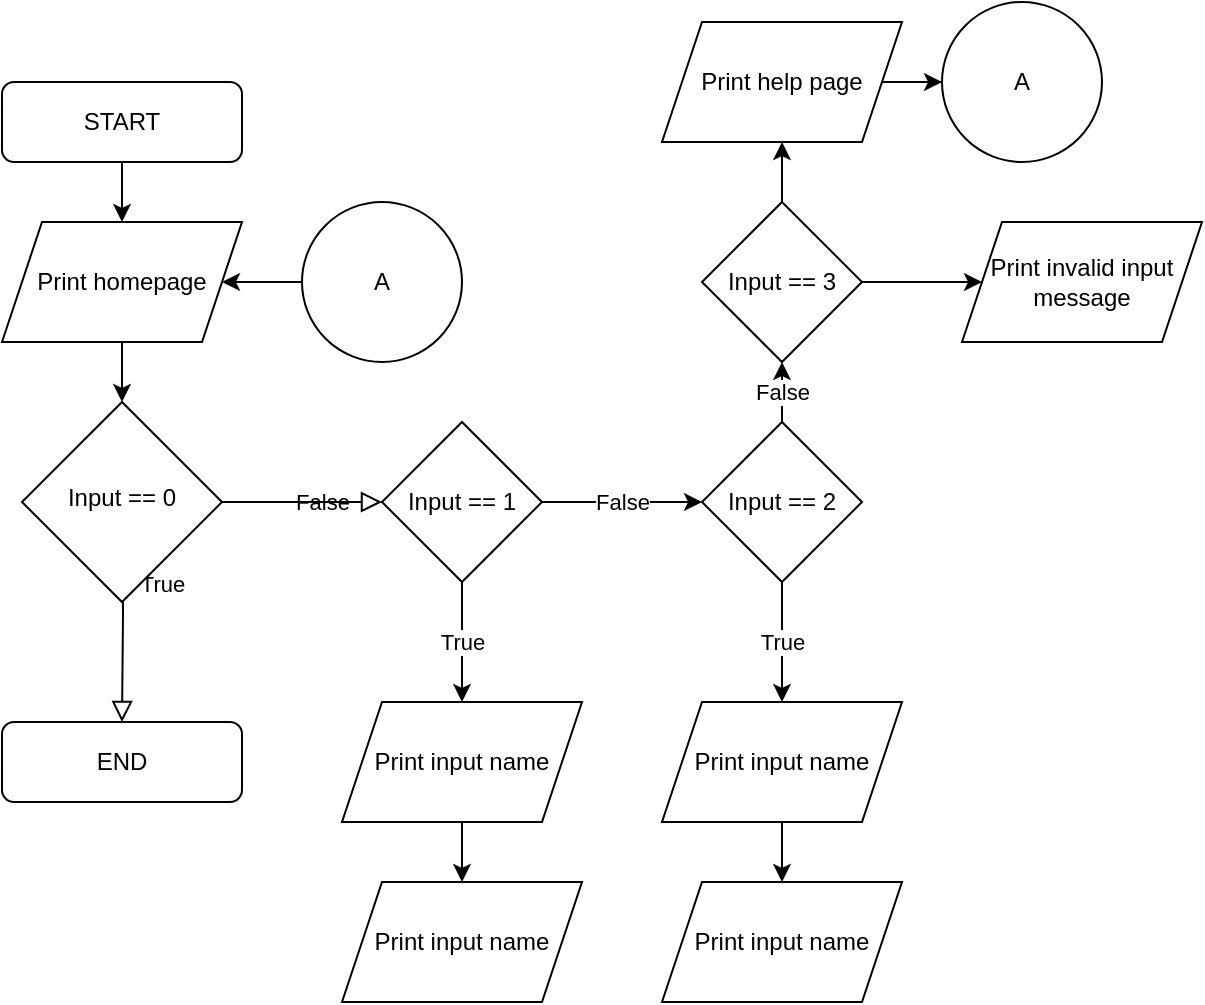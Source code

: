 <mxfile version="21.3.8" type="github">
  <diagram id="C5RBs43oDa-KdzZeNtuy" name="Page-1">
    <mxGraphModel dx="438" dy="658" grid="1" gridSize="10" guides="1" tooltips="1" connect="1" arrows="1" fold="1" page="1" pageScale="1" pageWidth="827" pageHeight="1169" math="0" shadow="0">
      <root>
        <mxCell id="WIyWlLk6GJQsqaUBKTNV-0" />
        <mxCell id="WIyWlLk6GJQsqaUBKTNV-1" parent="WIyWlLk6GJQsqaUBKTNV-0" />
        <mxCell id="pJbdp-igxGVZgu7KEz1X-19" value="" style="edgeStyle=orthogonalEdgeStyle;rounded=0;orthogonalLoop=1;jettySize=auto;html=1;" edge="1" parent="WIyWlLk6GJQsqaUBKTNV-1" source="WIyWlLk6GJQsqaUBKTNV-3">
          <mxGeometry relative="1" as="geometry">
            <mxPoint x="220" y="130" as="targetPoint" />
          </mxGeometry>
        </mxCell>
        <mxCell id="WIyWlLk6GJQsqaUBKTNV-3" value="START" style="rounded=1;whiteSpace=wrap;html=1;fontSize=12;glass=0;strokeWidth=1;shadow=0;" parent="WIyWlLk6GJQsqaUBKTNV-1" vertex="1">
          <mxGeometry x="160" y="60" width="120" height="40" as="geometry" />
        </mxCell>
        <mxCell id="WIyWlLk6GJQsqaUBKTNV-4" value="True" style="rounded=0;html=1;jettySize=auto;orthogonalLoop=1;fontSize=11;endArrow=block;endFill=0;endSize=8;strokeWidth=1;shadow=0;labelBackgroundColor=none;edgeStyle=orthogonalEdgeStyle;entryX=0.5;entryY=0;entryDx=0;entryDy=0;" parent="WIyWlLk6GJQsqaUBKTNV-1" target="WIyWlLk6GJQsqaUBKTNV-11" edge="1">
          <mxGeometry x="-0.249" y="20" relative="1" as="geometry">
            <mxPoint as="offset" />
            <mxPoint x="220" y="270" as="sourcePoint" />
            <mxPoint x="220" y="290" as="targetPoint" />
          </mxGeometry>
        </mxCell>
        <mxCell id="WIyWlLk6GJQsqaUBKTNV-5" value="False" style="edgeStyle=orthogonalEdgeStyle;rounded=0;html=1;jettySize=auto;orthogonalLoop=1;fontSize=11;endArrow=block;endFill=0;endSize=8;strokeWidth=1;shadow=0;labelBackgroundColor=none;entryX=0;entryY=0.5;entryDx=0;entryDy=0;" parent="WIyWlLk6GJQsqaUBKTNV-1" source="WIyWlLk6GJQsqaUBKTNV-6" target="pJbdp-igxGVZgu7KEz1X-1" edge="1">
          <mxGeometry x="-0.005" y="-10" relative="1" as="geometry">
            <mxPoint x="10" y="-10" as="offset" />
            <mxPoint x="370" y="220" as="targetPoint" />
          </mxGeometry>
        </mxCell>
        <mxCell id="WIyWlLk6GJQsqaUBKTNV-6" value="Input == 0" style="rhombus;whiteSpace=wrap;html=1;shadow=0;fontFamily=Helvetica;fontSize=12;align=center;strokeWidth=1;spacing=6;spacingTop=-4;" parent="WIyWlLk6GJQsqaUBKTNV-1" vertex="1">
          <mxGeometry x="170" y="220" width="100" height="100" as="geometry" />
        </mxCell>
        <mxCell id="WIyWlLk6GJQsqaUBKTNV-11" value="END" style="rounded=1;whiteSpace=wrap;html=1;fontSize=12;glass=0;strokeWidth=1;shadow=0;" parent="WIyWlLk6GJQsqaUBKTNV-1" vertex="1">
          <mxGeometry x="160" y="380" width="120" height="40" as="geometry" />
        </mxCell>
        <mxCell id="pJbdp-igxGVZgu7KEz1X-10" value="False" style="edgeStyle=orthogonalEdgeStyle;rounded=0;orthogonalLoop=1;jettySize=auto;html=1;" edge="1" parent="WIyWlLk6GJQsqaUBKTNV-1" source="pJbdp-igxGVZgu7KEz1X-0" target="pJbdp-igxGVZgu7KEz1X-9">
          <mxGeometry relative="1" as="geometry" />
        </mxCell>
        <mxCell id="pJbdp-igxGVZgu7KEz1X-36" value="True" style="edgeStyle=orthogonalEdgeStyle;rounded=0;orthogonalLoop=1;jettySize=auto;html=1;" edge="1" parent="WIyWlLk6GJQsqaUBKTNV-1" source="pJbdp-igxGVZgu7KEz1X-0" target="pJbdp-igxGVZgu7KEz1X-34">
          <mxGeometry relative="1" as="geometry" />
        </mxCell>
        <mxCell id="pJbdp-igxGVZgu7KEz1X-0" value="Input == 2" style="rhombus;whiteSpace=wrap;html=1;" vertex="1" parent="WIyWlLk6GJQsqaUBKTNV-1">
          <mxGeometry x="510" y="230" width="80" height="80" as="geometry" />
        </mxCell>
        <mxCell id="pJbdp-igxGVZgu7KEz1X-5" value="False" style="edgeStyle=orthogonalEdgeStyle;rounded=0;orthogonalLoop=1;jettySize=auto;html=1;" edge="1" parent="WIyWlLk6GJQsqaUBKTNV-1" source="pJbdp-igxGVZgu7KEz1X-1" target="pJbdp-igxGVZgu7KEz1X-0">
          <mxGeometry relative="1" as="geometry" />
        </mxCell>
        <mxCell id="pJbdp-igxGVZgu7KEz1X-35" value="True" style="edgeStyle=orthogonalEdgeStyle;rounded=0;orthogonalLoop=1;jettySize=auto;html=1;" edge="1" parent="WIyWlLk6GJQsqaUBKTNV-1" source="pJbdp-igxGVZgu7KEz1X-1" target="pJbdp-igxGVZgu7KEz1X-33">
          <mxGeometry relative="1" as="geometry" />
        </mxCell>
        <mxCell id="pJbdp-igxGVZgu7KEz1X-1" value="Input == 1" style="rhombus;whiteSpace=wrap;html=1;" vertex="1" parent="WIyWlLk6GJQsqaUBKTNV-1">
          <mxGeometry x="350" y="230" width="80" height="80" as="geometry" />
        </mxCell>
        <mxCell id="pJbdp-igxGVZgu7KEz1X-32" value="" style="edgeStyle=orthogonalEdgeStyle;rounded=0;orthogonalLoop=1;jettySize=auto;html=1;" edge="1" parent="WIyWlLk6GJQsqaUBKTNV-1" source="pJbdp-igxGVZgu7KEz1X-9" target="pJbdp-igxGVZgu7KEz1X-28">
          <mxGeometry relative="1" as="geometry" />
        </mxCell>
        <mxCell id="pJbdp-igxGVZgu7KEz1X-38" value="" style="edgeStyle=orthogonalEdgeStyle;rounded=0;orthogonalLoop=1;jettySize=auto;html=1;" edge="1" parent="WIyWlLk6GJQsqaUBKTNV-1" source="pJbdp-igxGVZgu7KEz1X-9" target="pJbdp-igxGVZgu7KEz1X-37">
          <mxGeometry relative="1" as="geometry" />
        </mxCell>
        <mxCell id="pJbdp-igxGVZgu7KEz1X-9" value="Input == 3" style="rhombus;whiteSpace=wrap;html=1;" vertex="1" parent="WIyWlLk6GJQsqaUBKTNV-1">
          <mxGeometry x="510" y="120" width="80" height="80" as="geometry" />
        </mxCell>
        <mxCell id="pJbdp-igxGVZgu7KEz1X-15" value="A" style="ellipse;whiteSpace=wrap;html=1;" vertex="1" parent="WIyWlLk6GJQsqaUBKTNV-1">
          <mxGeometry x="630" y="20" width="80" height="80" as="geometry" />
        </mxCell>
        <mxCell id="pJbdp-igxGVZgu7KEz1X-26" value="" style="edgeStyle=orthogonalEdgeStyle;rounded=0;orthogonalLoop=1;jettySize=auto;html=1;" edge="1" parent="WIyWlLk6GJQsqaUBKTNV-1" source="pJbdp-igxGVZgu7KEz1X-21" target="pJbdp-igxGVZgu7KEz1X-24">
          <mxGeometry relative="1" as="geometry" />
        </mxCell>
        <mxCell id="pJbdp-igxGVZgu7KEz1X-21" value="A" style="ellipse;whiteSpace=wrap;html=1;aspect=fixed;" vertex="1" parent="WIyWlLk6GJQsqaUBKTNV-1">
          <mxGeometry x="310" y="120" width="80" height="80" as="geometry" />
        </mxCell>
        <mxCell id="pJbdp-igxGVZgu7KEz1X-27" value="" style="edgeStyle=orthogonalEdgeStyle;rounded=0;orthogonalLoop=1;jettySize=auto;html=1;" edge="1" parent="WIyWlLk6GJQsqaUBKTNV-1" source="pJbdp-igxGVZgu7KEz1X-24" target="WIyWlLk6GJQsqaUBKTNV-6">
          <mxGeometry relative="1" as="geometry" />
        </mxCell>
        <mxCell id="pJbdp-igxGVZgu7KEz1X-24" value="Print homepage" style="shape=parallelogram;perimeter=parallelogramPerimeter;whiteSpace=wrap;html=1;fixedSize=1;" vertex="1" parent="WIyWlLk6GJQsqaUBKTNV-1">
          <mxGeometry x="160" y="130" width="120" height="60" as="geometry" />
        </mxCell>
        <mxCell id="pJbdp-igxGVZgu7KEz1X-30" value="" style="edgeStyle=orthogonalEdgeStyle;rounded=0;orthogonalLoop=1;jettySize=auto;html=1;" edge="1" parent="WIyWlLk6GJQsqaUBKTNV-1" source="pJbdp-igxGVZgu7KEz1X-28" target="pJbdp-igxGVZgu7KEz1X-15">
          <mxGeometry relative="1" as="geometry" />
        </mxCell>
        <mxCell id="pJbdp-igxGVZgu7KEz1X-28" value="Print help page" style="shape=parallelogram;perimeter=parallelogramPerimeter;whiteSpace=wrap;html=1;fixedSize=1;" vertex="1" parent="WIyWlLk6GJQsqaUBKTNV-1">
          <mxGeometry x="490" y="30" width="120" height="60" as="geometry" />
        </mxCell>
        <mxCell id="pJbdp-igxGVZgu7KEz1X-40" value="" style="edgeStyle=orthogonalEdgeStyle;rounded=0;orthogonalLoop=1;jettySize=auto;html=1;" edge="1" parent="WIyWlLk6GJQsqaUBKTNV-1" source="pJbdp-igxGVZgu7KEz1X-33" target="pJbdp-igxGVZgu7KEz1X-39">
          <mxGeometry relative="1" as="geometry" />
        </mxCell>
        <mxCell id="pJbdp-igxGVZgu7KEz1X-33" value="Print input name" style="shape=parallelogram;perimeter=parallelogramPerimeter;whiteSpace=wrap;html=1;fixedSize=1;" vertex="1" parent="WIyWlLk6GJQsqaUBKTNV-1">
          <mxGeometry x="330" y="370" width="120" height="60" as="geometry" />
        </mxCell>
        <mxCell id="pJbdp-igxGVZgu7KEz1X-43" value="" style="edgeStyle=orthogonalEdgeStyle;rounded=0;orthogonalLoop=1;jettySize=auto;html=1;" edge="1" parent="WIyWlLk6GJQsqaUBKTNV-1" source="pJbdp-igxGVZgu7KEz1X-34" target="pJbdp-igxGVZgu7KEz1X-42">
          <mxGeometry relative="1" as="geometry" />
        </mxCell>
        <mxCell id="pJbdp-igxGVZgu7KEz1X-34" value="Print input name" style="shape=parallelogram;perimeter=parallelogramPerimeter;whiteSpace=wrap;html=1;fixedSize=1;" vertex="1" parent="WIyWlLk6GJQsqaUBKTNV-1">
          <mxGeometry x="490" y="370" width="120" height="60" as="geometry" />
        </mxCell>
        <mxCell id="pJbdp-igxGVZgu7KEz1X-37" value="Print invalid input message" style="shape=parallelogram;perimeter=parallelogramPerimeter;whiteSpace=wrap;html=1;fixedSize=1;" vertex="1" parent="WIyWlLk6GJQsqaUBKTNV-1">
          <mxGeometry x="640" y="130" width="120" height="60" as="geometry" />
        </mxCell>
        <mxCell id="pJbdp-igxGVZgu7KEz1X-39" value="Print input name" style="shape=parallelogram;perimeter=parallelogramPerimeter;whiteSpace=wrap;html=1;fixedSize=1;" vertex="1" parent="WIyWlLk6GJQsqaUBKTNV-1">
          <mxGeometry x="330" y="460" width="120" height="60" as="geometry" />
        </mxCell>
        <mxCell id="pJbdp-igxGVZgu7KEz1X-42" value="Print input name" style="shape=parallelogram;perimeter=parallelogramPerimeter;whiteSpace=wrap;html=1;fixedSize=1;" vertex="1" parent="WIyWlLk6GJQsqaUBKTNV-1">
          <mxGeometry x="490" y="460" width="120" height="60" as="geometry" />
        </mxCell>
      </root>
    </mxGraphModel>
  </diagram>
</mxfile>
